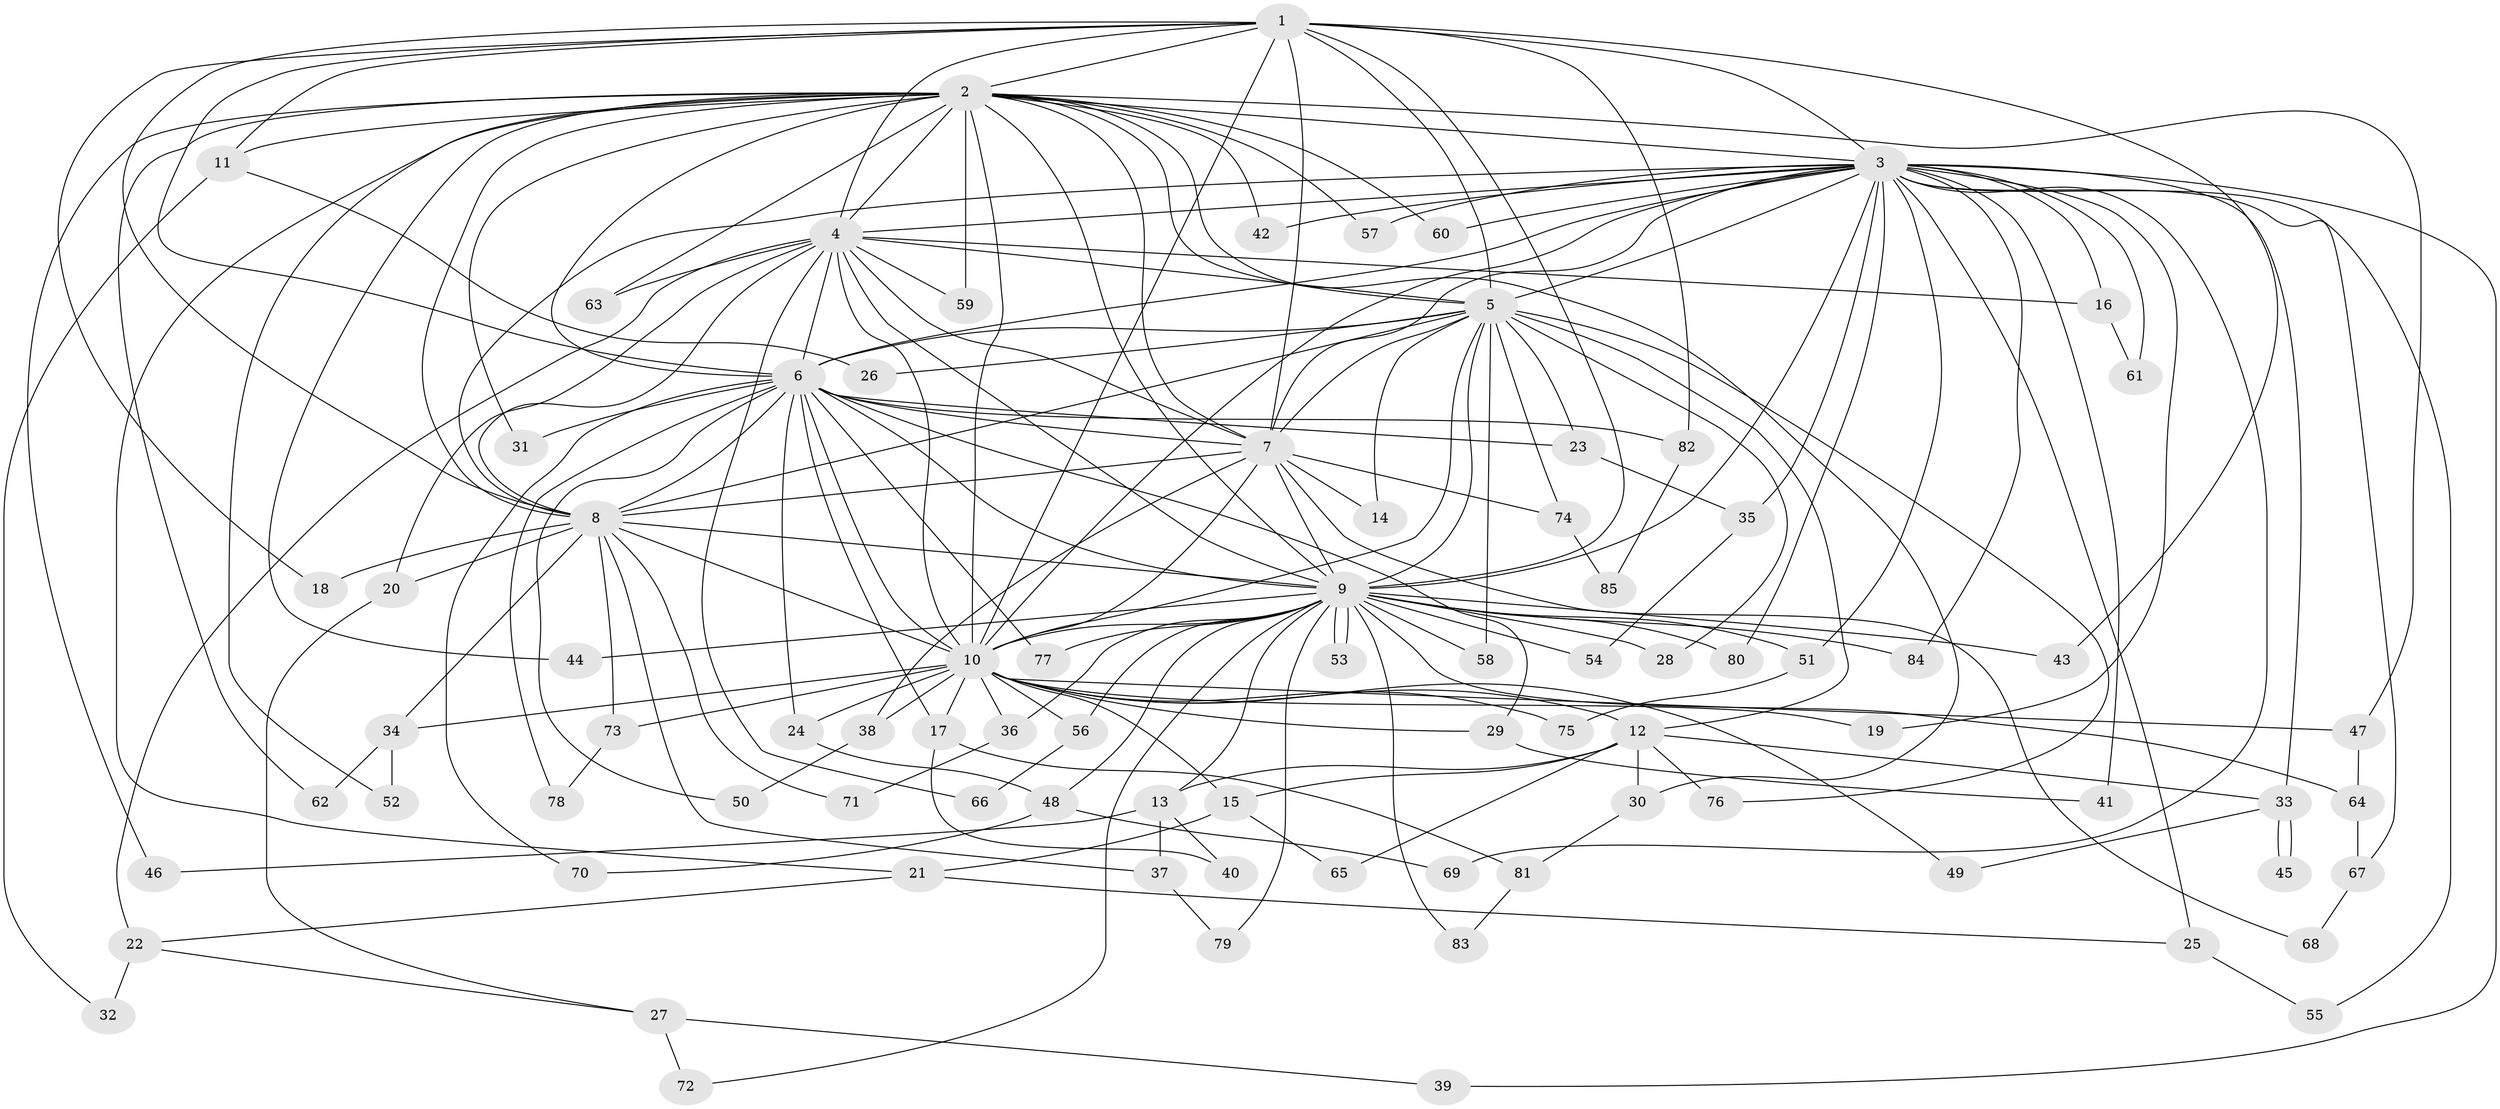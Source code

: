 // Generated by graph-tools (version 1.1) at 2025/14/03/09/25 04:14:03]
// undirected, 85 vertices, 195 edges
graph export_dot {
graph [start="1"]
  node [color=gray90,style=filled];
  1;
  2;
  3;
  4;
  5;
  6;
  7;
  8;
  9;
  10;
  11;
  12;
  13;
  14;
  15;
  16;
  17;
  18;
  19;
  20;
  21;
  22;
  23;
  24;
  25;
  26;
  27;
  28;
  29;
  30;
  31;
  32;
  33;
  34;
  35;
  36;
  37;
  38;
  39;
  40;
  41;
  42;
  43;
  44;
  45;
  46;
  47;
  48;
  49;
  50;
  51;
  52;
  53;
  54;
  55;
  56;
  57;
  58;
  59;
  60;
  61;
  62;
  63;
  64;
  65;
  66;
  67;
  68;
  69;
  70;
  71;
  72;
  73;
  74;
  75;
  76;
  77;
  78;
  79;
  80;
  81;
  82;
  83;
  84;
  85;
  1 -- 2;
  1 -- 3;
  1 -- 4;
  1 -- 5;
  1 -- 6;
  1 -- 7;
  1 -- 8;
  1 -- 9;
  1 -- 10;
  1 -- 11;
  1 -- 18;
  1 -- 43;
  1 -- 82;
  2 -- 3;
  2 -- 4;
  2 -- 5;
  2 -- 6;
  2 -- 7;
  2 -- 8;
  2 -- 9;
  2 -- 10;
  2 -- 11;
  2 -- 21;
  2 -- 30;
  2 -- 31;
  2 -- 42;
  2 -- 44;
  2 -- 46;
  2 -- 47;
  2 -- 52;
  2 -- 57;
  2 -- 59;
  2 -- 60;
  2 -- 62;
  2 -- 63;
  3 -- 4;
  3 -- 5;
  3 -- 6;
  3 -- 7;
  3 -- 8;
  3 -- 9;
  3 -- 10;
  3 -- 16;
  3 -- 19;
  3 -- 25;
  3 -- 33;
  3 -- 35;
  3 -- 39;
  3 -- 41;
  3 -- 42;
  3 -- 51;
  3 -- 55;
  3 -- 57;
  3 -- 60;
  3 -- 61;
  3 -- 67;
  3 -- 69;
  3 -- 80;
  3 -- 84;
  4 -- 5;
  4 -- 6;
  4 -- 7;
  4 -- 8;
  4 -- 9;
  4 -- 10;
  4 -- 16;
  4 -- 20;
  4 -- 22;
  4 -- 59;
  4 -- 63;
  4 -- 66;
  5 -- 6;
  5 -- 7;
  5 -- 8;
  5 -- 9;
  5 -- 10;
  5 -- 12;
  5 -- 14;
  5 -- 23;
  5 -- 26;
  5 -- 28;
  5 -- 58;
  5 -- 74;
  5 -- 76;
  6 -- 7;
  6 -- 8;
  6 -- 9;
  6 -- 10;
  6 -- 17;
  6 -- 23;
  6 -- 24;
  6 -- 29;
  6 -- 31;
  6 -- 50;
  6 -- 70;
  6 -- 77;
  6 -- 78;
  6 -- 82;
  7 -- 8;
  7 -- 9;
  7 -- 10;
  7 -- 14;
  7 -- 38;
  7 -- 68;
  7 -- 74;
  8 -- 9;
  8 -- 10;
  8 -- 18;
  8 -- 20;
  8 -- 34;
  8 -- 37;
  8 -- 71;
  8 -- 73;
  9 -- 10;
  9 -- 13;
  9 -- 28;
  9 -- 36;
  9 -- 43;
  9 -- 44;
  9 -- 48;
  9 -- 51;
  9 -- 53;
  9 -- 53;
  9 -- 54;
  9 -- 56;
  9 -- 58;
  9 -- 64;
  9 -- 72;
  9 -- 77;
  9 -- 79;
  9 -- 80;
  9 -- 83;
  9 -- 84;
  10 -- 12;
  10 -- 15;
  10 -- 17;
  10 -- 19;
  10 -- 24;
  10 -- 29;
  10 -- 34;
  10 -- 36;
  10 -- 38;
  10 -- 47;
  10 -- 49;
  10 -- 56;
  10 -- 73;
  10 -- 75;
  11 -- 26;
  11 -- 32;
  12 -- 13;
  12 -- 15;
  12 -- 30;
  12 -- 33;
  12 -- 65;
  12 -- 76;
  13 -- 37;
  13 -- 40;
  13 -- 46;
  15 -- 21;
  15 -- 65;
  16 -- 61;
  17 -- 40;
  17 -- 81;
  20 -- 27;
  21 -- 22;
  21 -- 25;
  22 -- 27;
  22 -- 32;
  23 -- 35;
  24 -- 48;
  25 -- 55;
  27 -- 39;
  27 -- 72;
  29 -- 41;
  30 -- 81;
  33 -- 45;
  33 -- 45;
  33 -- 49;
  34 -- 52;
  34 -- 62;
  35 -- 54;
  36 -- 71;
  37 -- 79;
  38 -- 50;
  47 -- 64;
  48 -- 69;
  48 -- 70;
  51 -- 75;
  56 -- 66;
  64 -- 67;
  67 -- 68;
  73 -- 78;
  74 -- 85;
  81 -- 83;
  82 -- 85;
}
